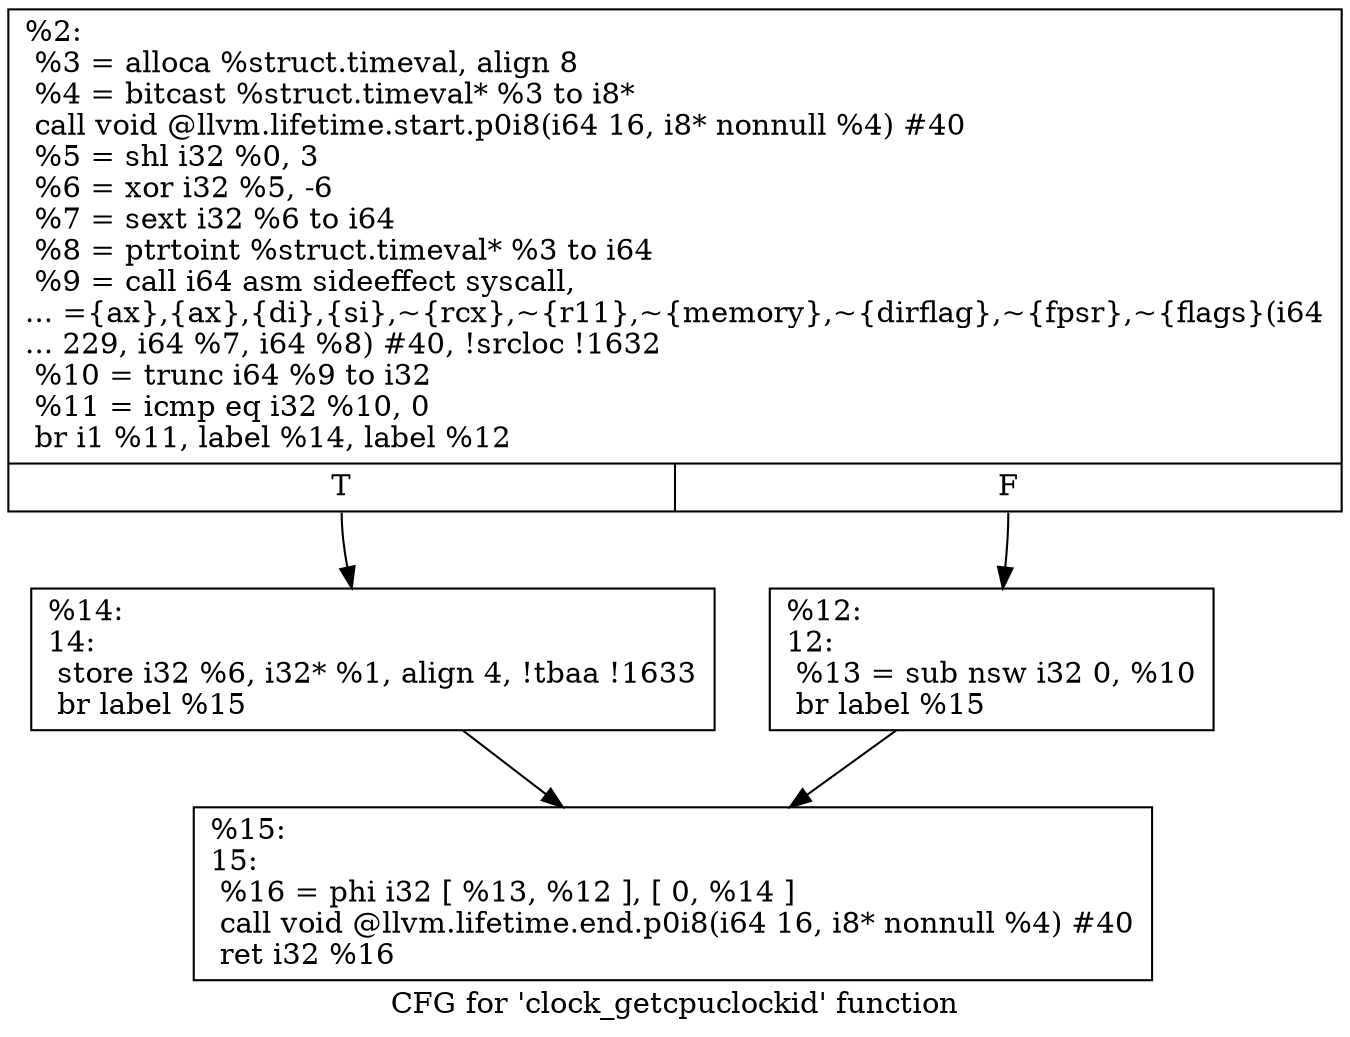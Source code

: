 digraph "CFG for 'clock_getcpuclockid' function" {
	label="CFG for 'clock_getcpuclockid' function";

	Node0x19de700 [shape=record,label="{%2:\l  %3 = alloca %struct.timeval, align 8\l  %4 = bitcast %struct.timeval* %3 to i8*\l  call void @llvm.lifetime.start.p0i8(i64 16, i8* nonnull %4) #40\l  %5 = shl i32 %0, 3\l  %6 = xor i32 %5, -6\l  %7 = sext i32 %6 to i64\l  %8 = ptrtoint %struct.timeval* %3 to i64\l  %9 = call i64 asm sideeffect syscall,\l... =\{ax\},\{ax\},\{di\},\{si\},~\{rcx\},~\{r11\},~\{memory\},~\{dirflag\},~\{fpsr\},~\{flags\}(i64\l... 229, i64 %7, i64 %8) #40, !srcloc !1632\l  %10 = trunc i64 %9 to i32\l  %11 = icmp eq i32 %10, 0\l  br i1 %11, label %14, label %12\l|{<s0>T|<s1>F}}"];
	Node0x19de700:s0 -> Node0x19de800;
	Node0x19de700:s1 -> Node0x19de7b0;
	Node0x19de7b0 [shape=record,label="{%12:\l12:                                               \l  %13 = sub nsw i32 0, %10\l  br label %15\l}"];
	Node0x19de7b0 -> Node0x19de850;
	Node0x19de800 [shape=record,label="{%14:\l14:                                               \l  store i32 %6, i32* %1, align 4, !tbaa !1633\l  br label %15\l}"];
	Node0x19de800 -> Node0x19de850;
	Node0x19de850 [shape=record,label="{%15:\l15:                                               \l  %16 = phi i32 [ %13, %12 ], [ 0, %14 ]\l  call void @llvm.lifetime.end.p0i8(i64 16, i8* nonnull %4) #40\l  ret i32 %16\l}"];
}
